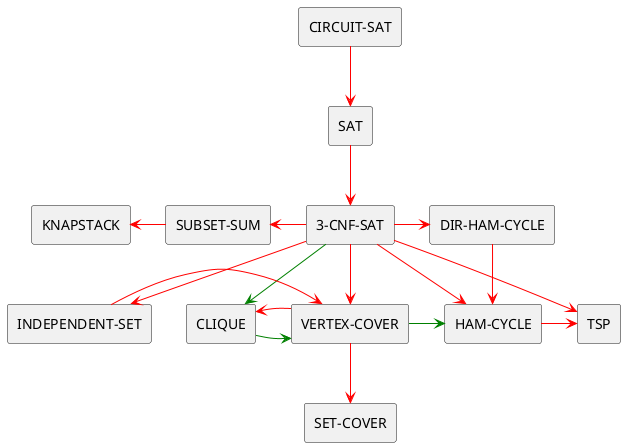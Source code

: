 @startuml


rectangle "CIRCUIT-SAT" as CIRCUIT_SAT
rectangle SAT 
rectangle "3-CNF-SAT" as 3_CNF_SAT 
rectangle "CLIQUE" as CLIQUE
rectangle "VERTEX-COVER" as VERTEX_COVER
rectangle "HAM-CYCLE" as HAM_CYCLE
rectangle "SUBSET-SUM" as SUBSET_SUM
rectangle "SET-COVER" as SET_COVER
rectangle "TSP" as TSP
rectangle "INDEPENDENT-SET" as INDEPENDENT_SET
rectangle "DIR-HAM-CYCLE" as DIR_HAM_CYCLE
rectangle "KNAPSTACK" as KNAPSTACK

CIRCUIT_SAT -down-> SAT #red
SAT -down-> 3_CNF_SAT  #red
3_CNF_SAT-> CLIQUE #green
SUBSET_SUM <- 3_CNF_SAT #red
KNAPSTACK <- SUBSET_SUM #red
CLIQUE -> VERTEX_COVER #green
CLIQUE <- VERTEX_COVER #red
VERTEX_COVER -> HAM_CYCLE #green
VERTEX_COVER -down-> SET_COVER #red
HAM_CYCLE -> TSP #red
3_CNF_SAT -> HAM_CYCLE  #red
3_CNF_SAT -> VERTEX_COVER  #red
3_CNF_SAT -> TSP  #red
3_CNF_SAT -down-> INDEPENDENT_SET #red
INDEPENDENT_SET -> VERTEX_COVER #red
3_CNF_SAT -> DIR_HAM_CYCLE #red
DIR_HAM_CYCLE -> HAM_CYCLE #red
@enduml
